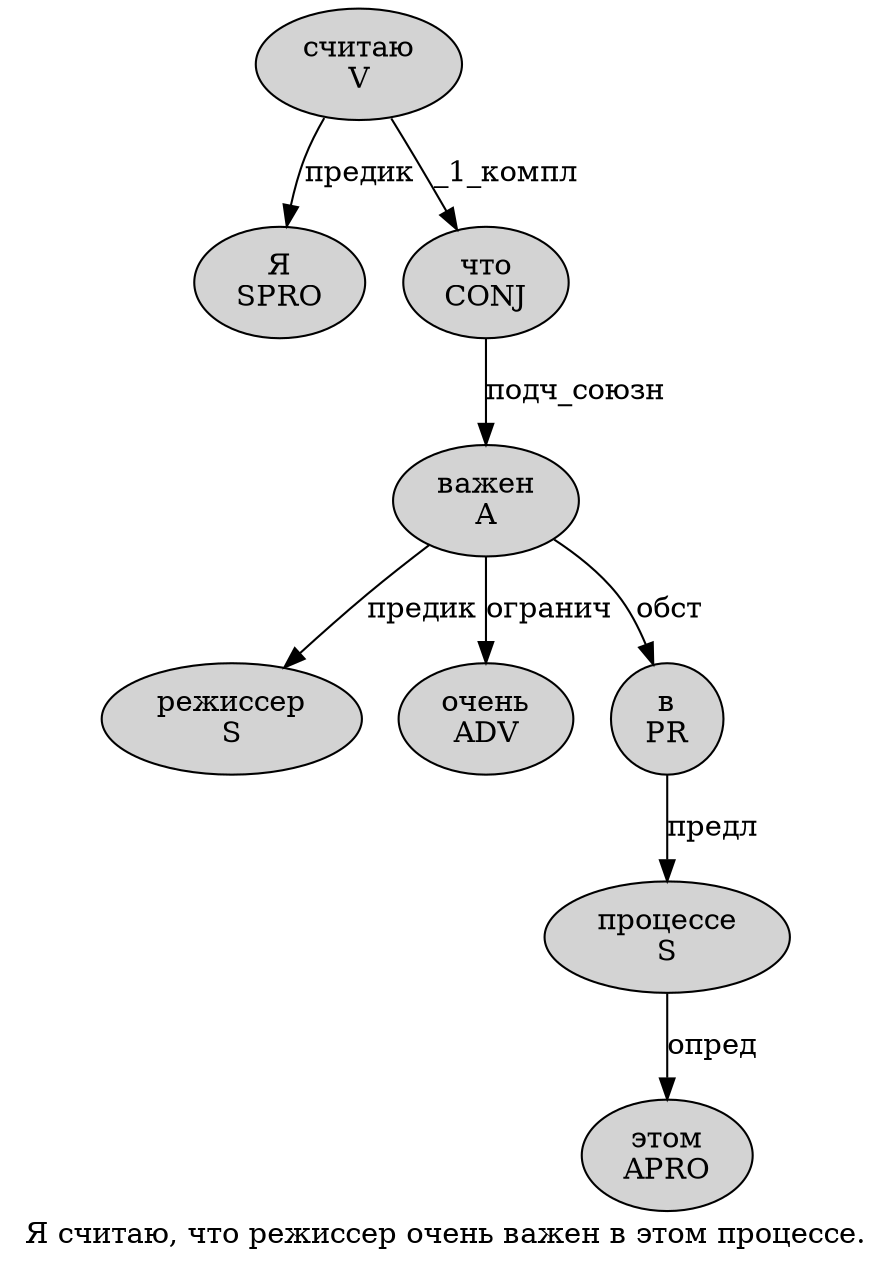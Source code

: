 digraph SENTENCE_926 {
	graph [label="Я считаю, что режиссер очень важен в этом процессе."]
	node [style=filled]
		0 [label="Я
SPRO" color="" fillcolor=lightgray penwidth=1 shape=ellipse]
		1 [label="считаю
V" color="" fillcolor=lightgray penwidth=1 shape=ellipse]
		3 [label="что
CONJ" color="" fillcolor=lightgray penwidth=1 shape=ellipse]
		4 [label="режиссер
S" color="" fillcolor=lightgray penwidth=1 shape=ellipse]
		5 [label="очень
ADV" color="" fillcolor=lightgray penwidth=1 shape=ellipse]
		6 [label="важен
A" color="" fillcolor=lightgray penwidth=1 shape=ellipse]
		7 [label="в
PR" color="" fillcolor=lightgray penwidth=1 shape=ellipse]
		8 [label="этом
APRO" color="" fillcolor=lightgray penwidth=1 shape=ellipse]
		9 [label="процессе
S" color="" fillcolor=lightgray penwidth=1 shape=ellipse]
			6 -> 4 [label="предик"]
			6 -> 5 [label="огранич"]
			6 -> 7 [label="обст"]
			7 -> 9 [label="предл"]
			3 -> 6 [label="подч_союзн"]
			1 -> 0 [label="предик"]
			1 -> 3 [label="_1_компл"]
			9 -> 8 [label="опред"]
}